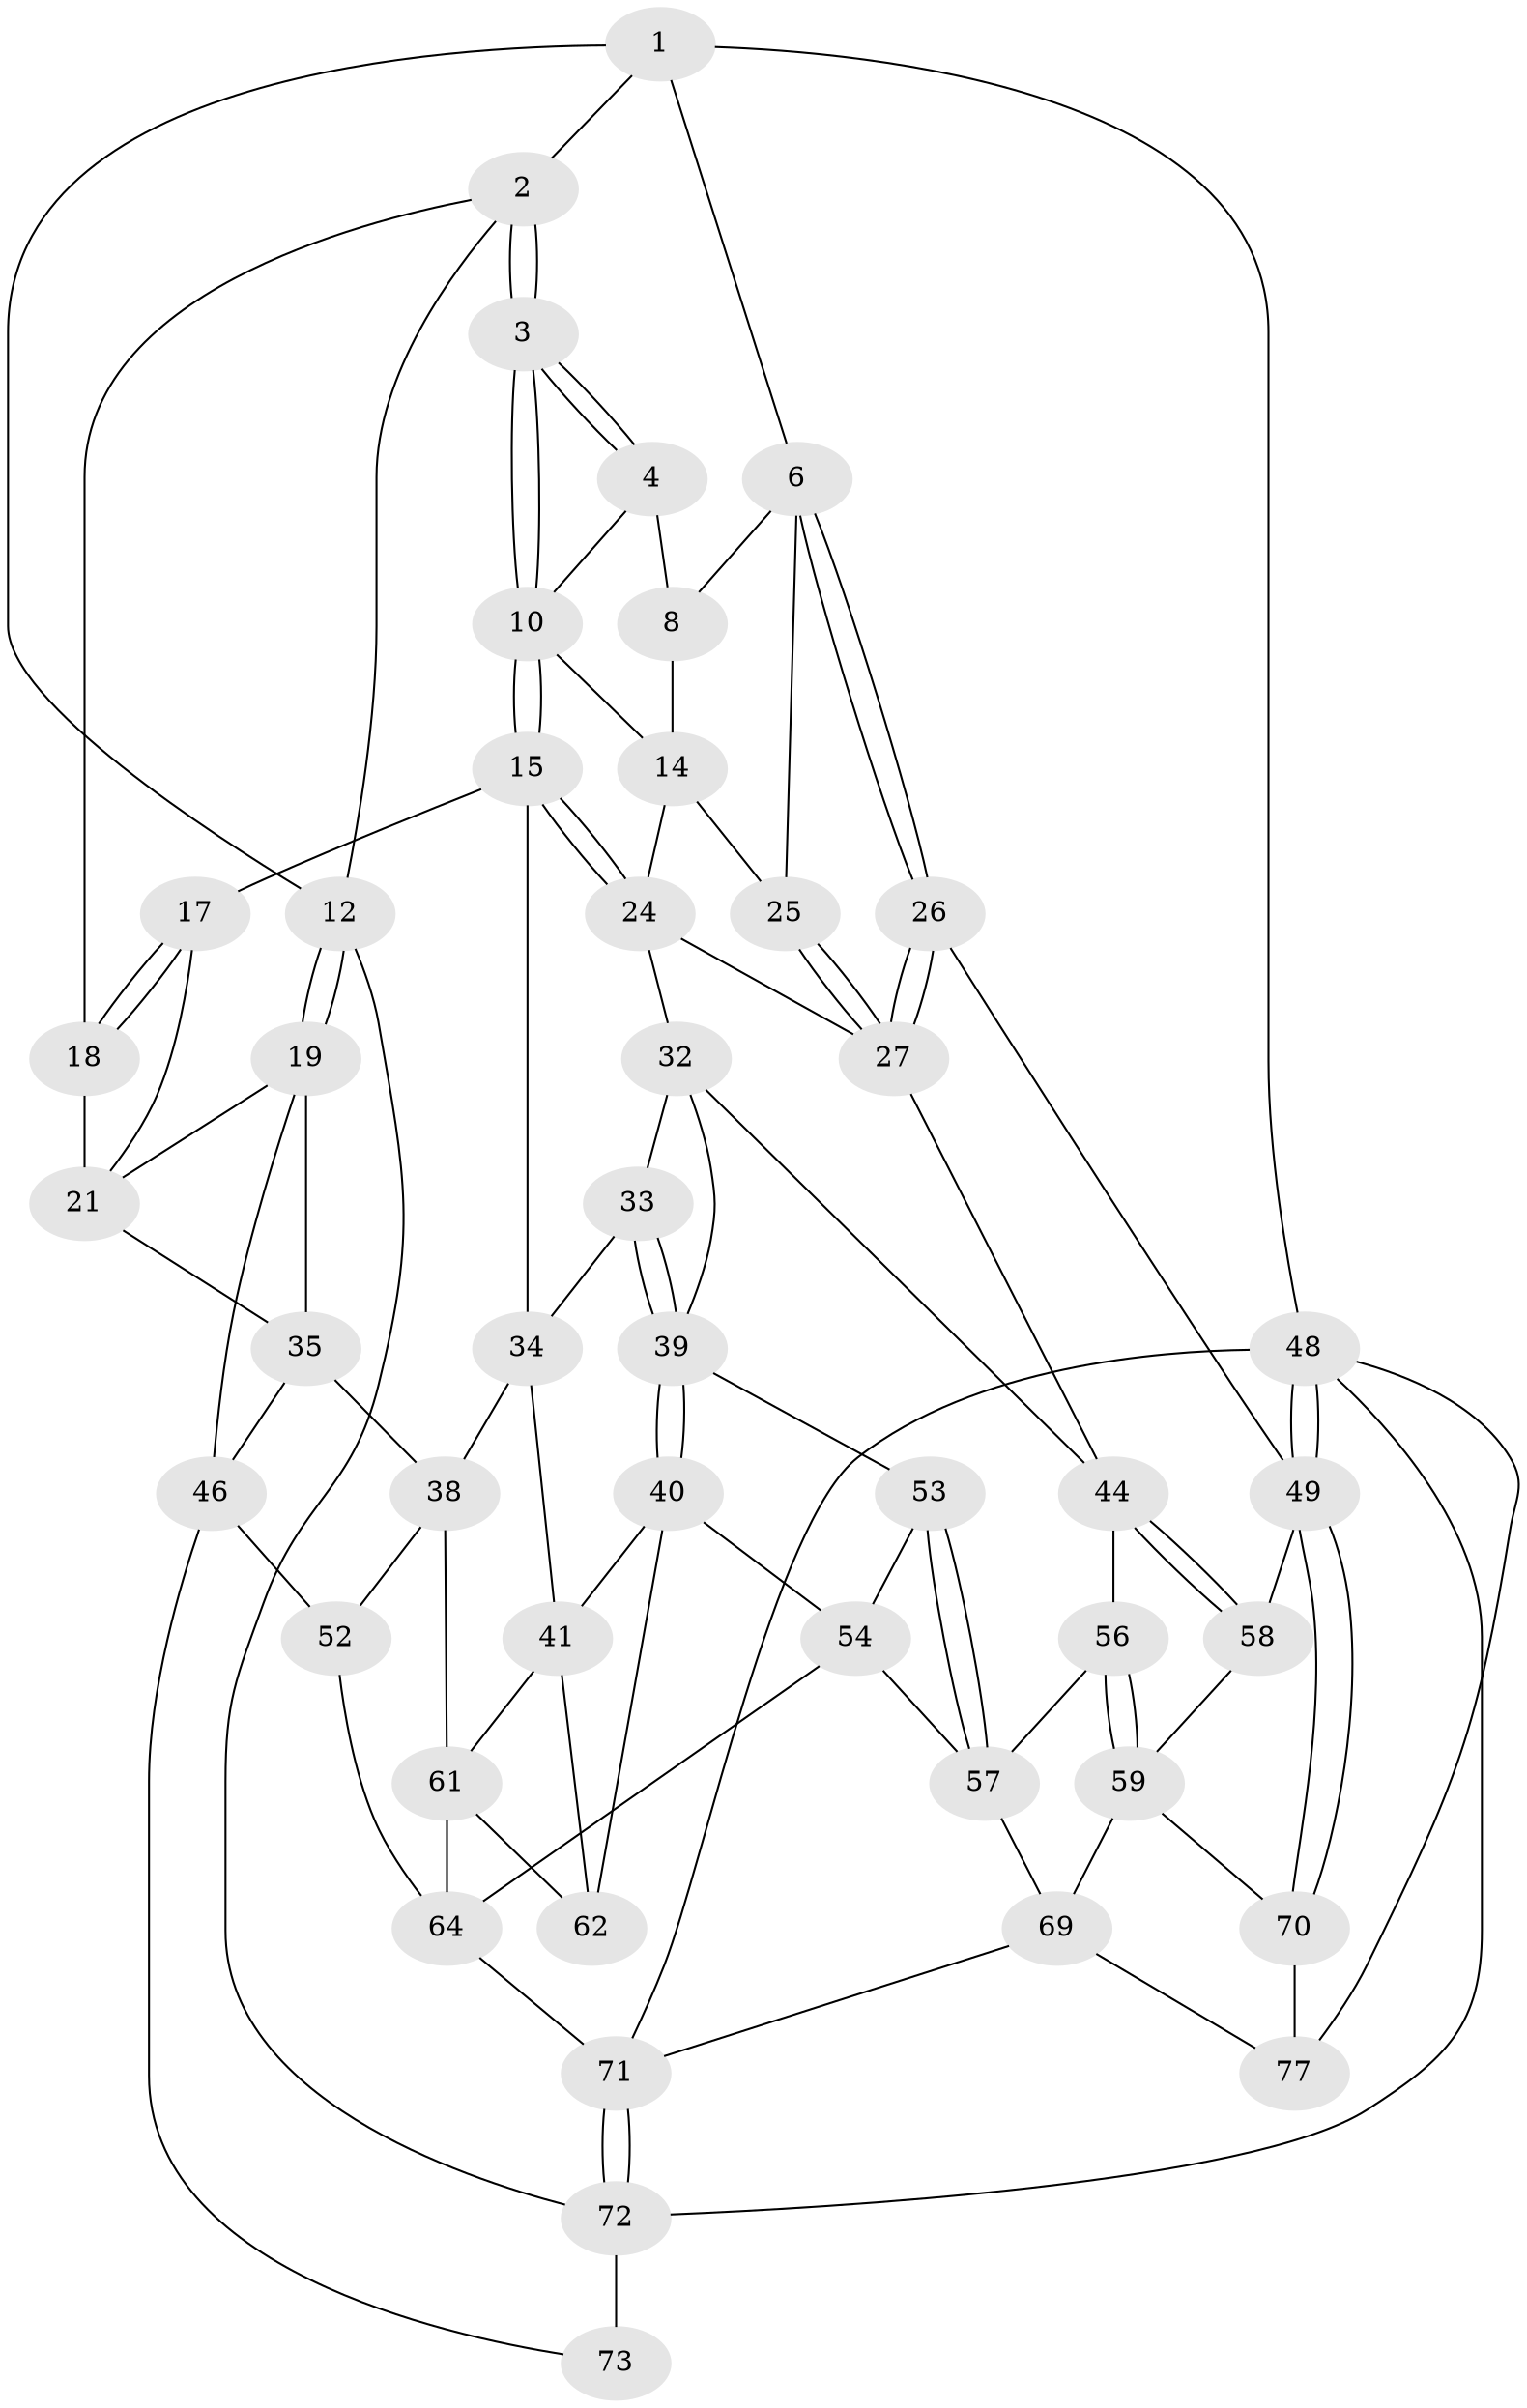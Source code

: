 // original degree distribution, {3: 0.02531645569620253, 4: 0.26582278481012656, 6: 0.22784810126582278, 5: 0.4810126582278481}
// Generated by graph-tools (version 1.1) at 2025/42/03/06/25 10:42:36]
// undirected, 46 vertices, 102 edges
graph export_dot {
graph [start="1"]
  node [color=gray90,style=filled];
  1 [pos="+0.8793577137808202+0",super="+5"];
  2 [pos="+0.41972585248265487+0",super="+13"];
  3 [pos="+0.6142516774319603+0.09609489448983552"];
  4 [pos="+0.8247978423373227+0",super="+9"];
  6 [pos="+1+0.17656027876925012",super="+7"];
  8 [pos="+0.8893171389169214+0.11120070753352704"];
  10 [pos="+0.6272619848175743+0.13294244944011313",super="+11"];
  12 [pos="+0+0"];
  14 [pos="+0.7967165634684436+0.1467333921735883",super="+23"];
  15 [pos="+0.6184756709698824+0.22215579497745455",super="+16"];
  17 [pos="+0.545512330322249+0.2770861147761048",super="+30"];
  18 [pos="+0.29925808833319734+0",super="+22"];
  19 [pos="+0+0.2840665006243906",super="+20"];
  21 [pos="+0.19035393258355177+0.20928819941817176",super="+31"];
  24 [pos="+0.7512373886530573+0.2482413166621731",super="+29"];
  25 [pos="+0.8405304666584347+0.20200008712867187"];
  26 [pos="+1+0.35651775690243204"];
  27 [pos="+1+0.36916487461069825",super="+28"];
  32 [pos="+0.7040692397980309+0.4142066748476194",super="+42"];
  33 [pos="+0.6546210763390924+0.3850696724252755"];
  34 [pos="+0.569035611822572+0.3273555368670014",super="+37"];
  35 [pos="+0.3207754580212794+0.45203319698789735",super="+36"];
  38 [pos="+0.38633153601542525+0.481023816457325",super="+51"];
  39 [pos="+0.6340748388095795+0.5177285577610076",super="+43"];
  40 [pos="+0.5473937056356861+0.503265513306309",super="+55"];
  41 [pos="+0.5103768431291171+0.47689167755467726",super="+60"];
  44 [pos="+0.8419507468005607+0.4681654146981711",super="+45"];
  46 [pos="+0.1112912613097096+0.5947543479485554",super="+47"];
  48 [pos="+1+1",super="+79"];
  49 [pos="+1+0.7610617025782972",super="+50"];
  52 [pos="+0.25659605689141834+0.7243602510086511"];
  53 [pos="+0.6831437096899362+0.6435799366659088"];
  54 [pos="+0.6264903143221011+0.6497339066894955",super="+66"];
  56 [pos="+0.7786173183681406+0.6222156133322383"];
  57 [pos="+0.6959792030651866+0.6507383060172183",super="+67"];
  58 [pos="+0.8977357795187331+0.6081120395719438"];
  59 [pos="+0.866835237399786+0.6804025749261368",super="+68"];
  61 [pos="+0.45228646476450224+0.6383606205090246",super="+63"];
  62 [pos="+0.56647012806281+0.6490236105065573"];
  64 [pos="+0.4586035953472156+0.9643210652650466",super="+65"];
  69 [pos="+0.7951553216201264+0.7998213505104939",super="+75"];
  70 [pos="+1+0.790309604037881"];
  71 [pos="+0.4096866452417767+1",super="+76"];
  72 [pos="+0.38988955895322025+1",super="+78"];
  73 [pos="+0.10336242638523818+0.8963966865487789",super="+74"];
  77 [pos="+0.9244493881975586+0.931829130029861"];
  1 -- 2;
  1 -- 48;
  1 -- 12;
  1 -- 6;
  2 -- 3;
  2 -- 3;
  2 -- 18;
  2 -- 12;
  3 -- 4;
  3 -- 4;
  3 -- 10;
  3 -- 10;
  4 -- 8;
  4 -- 10;
  6 -- 26;
  6 -- 26;
  6 -- 8;
  6 -- 25;
  8 -- 14;
  10 -- 15;
  10 -- 15;
  10 -- 14;
  12 -- 19;
  12 -- 19;
  12 -- 72;
  14 -- 24;
  14 -- 25;
  15 -- 24;
  15 -- 24;
  15 -- 17;
  15 -- 34;
  17 -- 18 [weight=2];
  17 -- 18;
  17 -- 21;
  18 -- 21;
  19 -- 46;
  19 -- 35;
  19 -- 21;
  21 -- 35;
  24 -- 32;
  24 -- 27;
  25 -- 27;
  25 -- 27;
  26 -- 27;
  26 -- 27;
  26 -- 49;
  27 -- 44;
  32 -- 33;
  32 -- 44;
  32 -- 39;
  33 -- 34;
  33 -- 39;
  33 -- 39;
  34 -- 41;
  34 -- 38;
  35 -- 38;
  35 -- 46;
  38 -- 52;
  38 -- 61;
  39 -- 40;
  39 -- 40;
  39 -- 53;
  40 -- 41;
  40 -- 62;
  40 -- 54;
  41 -- 61;
  41 -- 62;
  44 -- 58;
  44 -- 58;
  44 -- 56;
  46 -- 52;
  46 -- 73;
  48 -- 49;
  48 -- 49;
  48 -- 72;
  48 -- 77;
  48 -- 71;
  49 -- 70;
  49 -- 70;
  49 -- 58;
  52 -- 64;
  53 -- 54;
  53 -- 57;
  53 -- 57;
  54 -- 64;
  54 -- 57;
  56 -- 57;
  56 -- 59;
  56 -- 59;
  57 -- 69;
  58 -- 59;
  59 -- 69;
  59 -- 70;
  61 -- 64;
  61 -- 62;
  64 -- 71;
  69 -- 77;
  69 -- 71;
  70 -- 77;
  71 -- 72;
  71 -- 72;
  72 -- 73 [weight=3];
}
